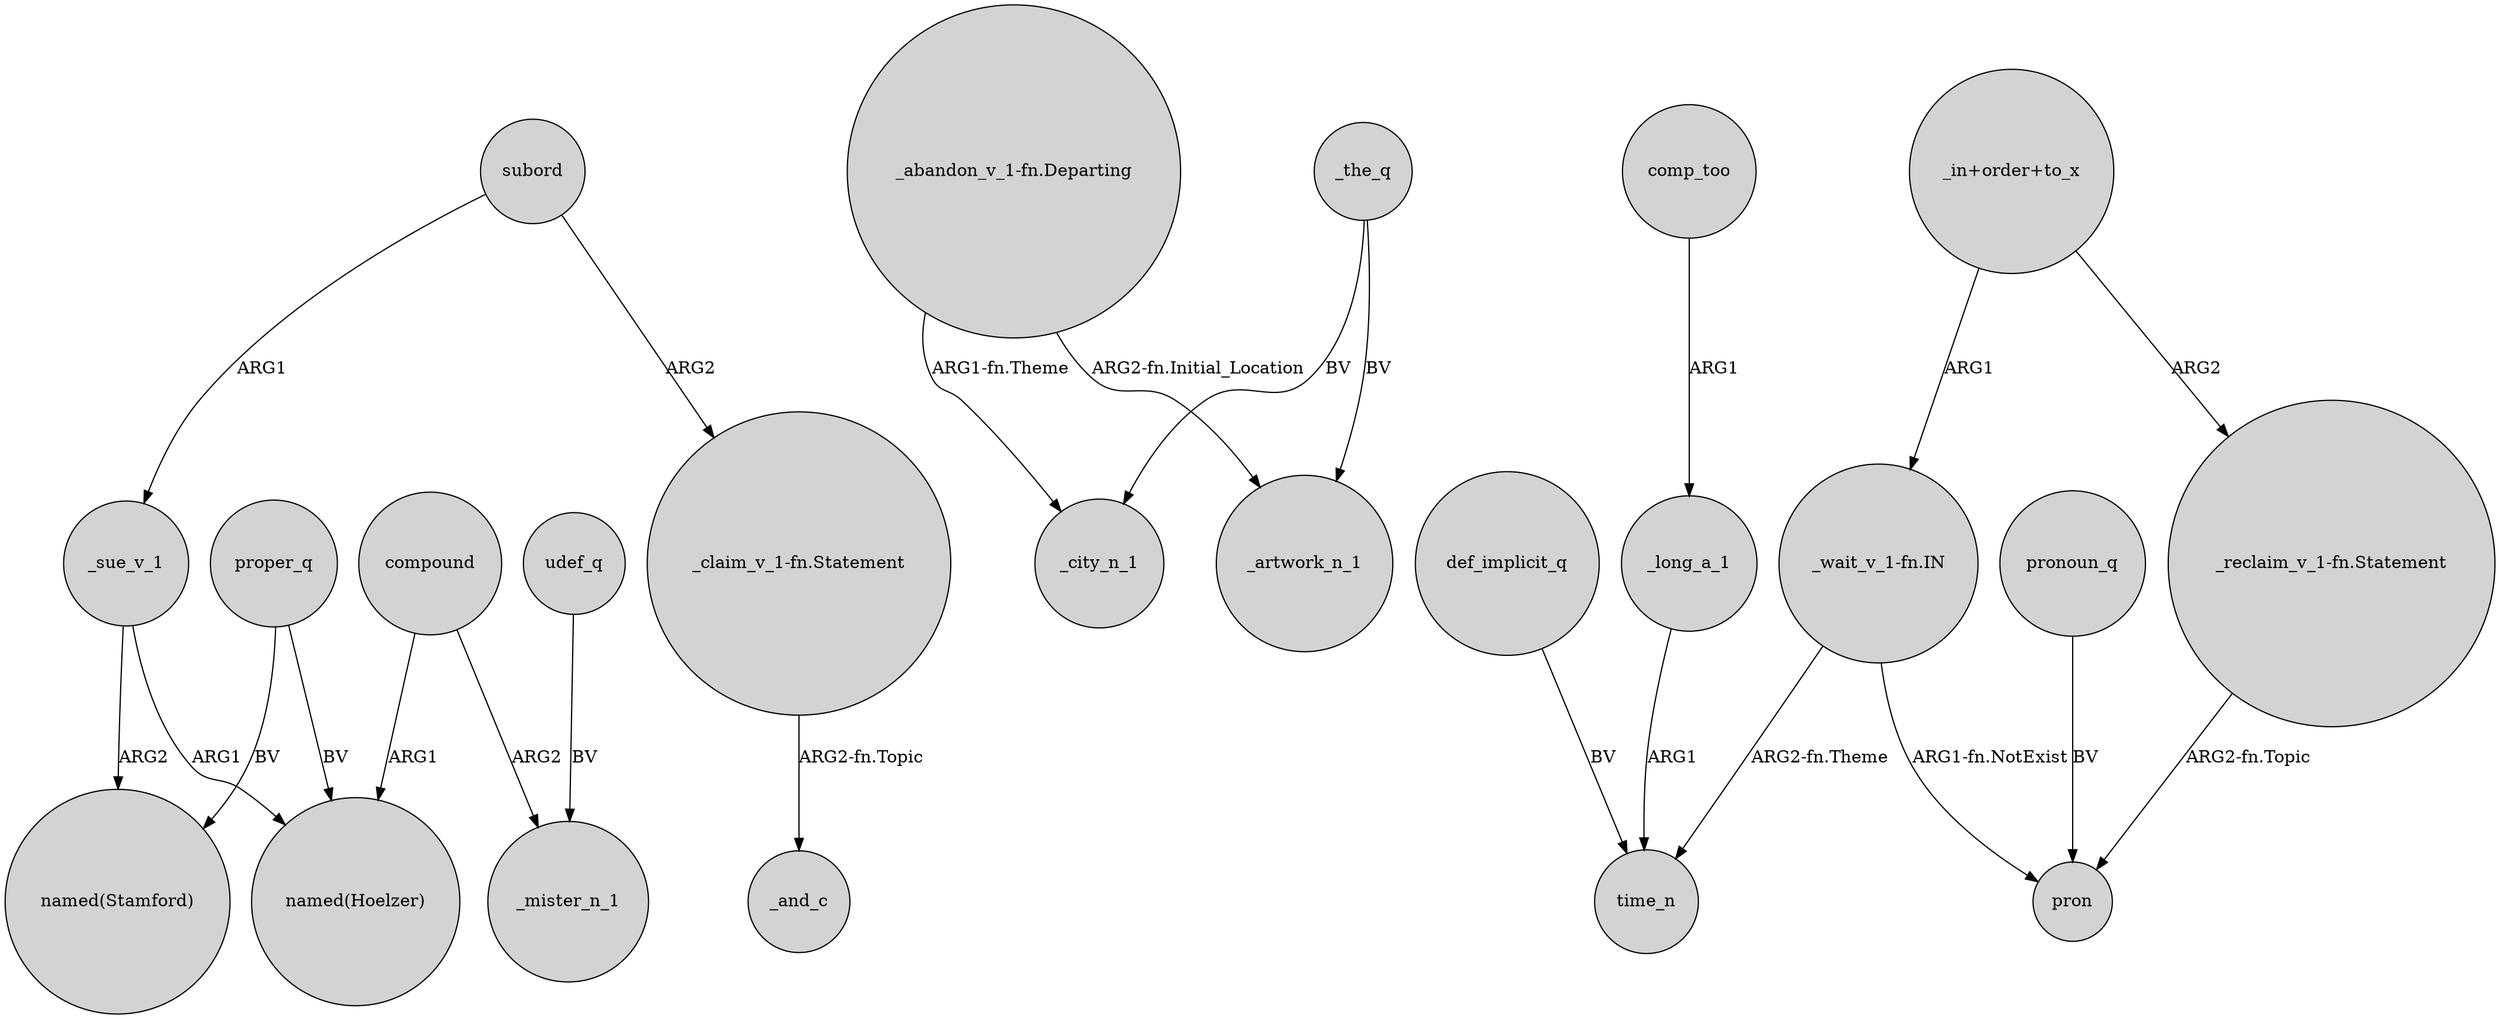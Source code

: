 digraph {
	node [shape=circle style=filled]
	_sue_v_1 -> "named(Hoelzer)" [label=ARG1]
	"_claim_v_1-fn.Statement" -> _and_c [label="ARG2-fn.Topic"]
	"_abandon_v_1-fn.Departing" -> _city_n_1 [label="ARG1-fn.Theme"]
	"_wait_v_1-fn.IN" -> time_n [label="ARG2-fn.Theme"]
	compound -> _mister_n_1 [label=ARG2]
	compound -> "named(Hoelzer)" [label=ARG1]
	udef_q -> _mister_n_1 [label=BV]
	comp_too -> _long_a_1 [label=ARG1]
	"_wait_v_1-fn.IN" -> pron [label="ARG1-fn.NotExist"]
	_long_a_1 -> time_n [label=ARG1]
	pronoun_q -> pron [label=BV]
	_sue_v_1 -> "named(Stamford)" [label=ARG2]
	"_abandon_v_1-fn.Departing" -> _artwork_n_1 [label="ARG2-fn.Initial_Location"]
	subord -> _sue_v_1 [label=ARG1]
	proper_q -> "named(Stamford)" [label=BV]
	subord -> "_claim_v_1-fn.Statement" [label=ARG2]
	"_in+order+to_x" -> "_reclaim_v_1-fn.Statement" [label=ARG2]
	_the_q -> _city_n_1 [label=BV]
	"_reclaim_v_1-fn.Statement" -> pron [label="ARG2-fn.Topic"]
	_the_q -> _artwork_n_1 [label=BV]
	"_in+order+to_x" -> "_wait_v_1-fn.IN" [label=ARG1]
	proper_q -> "named(Hoelzer)" [label=BV]
	def_implicit_q -> time_n [label=BV]
}
